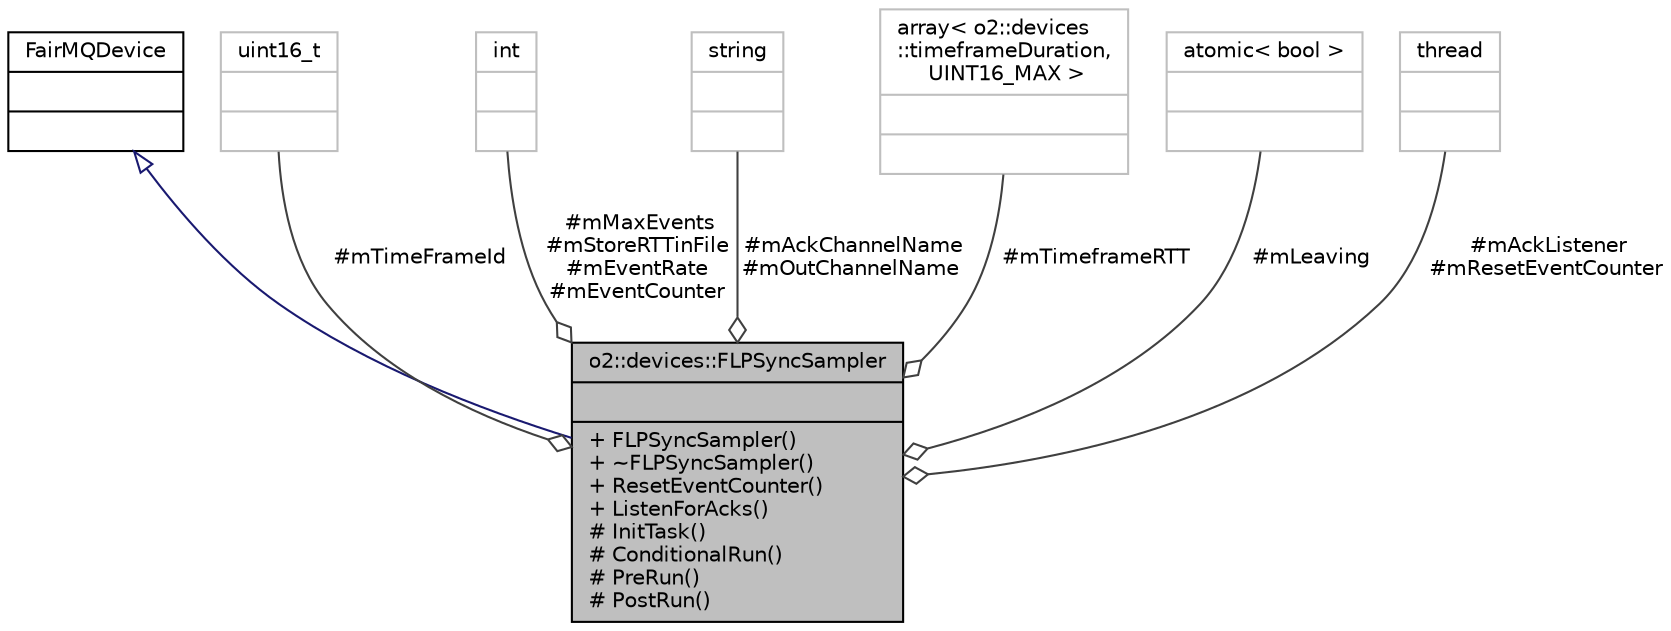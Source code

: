 digraph "o2::devices::FLPSyncSampler"
{
 // INTERACTIVE_SVG=YES
  bgcolor="transparent";
  edge [fontname="Helvetica",fontsize="10",labelfontname="Helvetica",labelfontsize="10"];
  node [fontname="Helvetica",fontsize="10",shape=record];
  Node1 [label="{o2::devices::FLPSyncSampler\n||+ FLPSyncSampler()\l+ ~FLPSyncSampler()\l+ ResetEventCounter()\l+ ListenForAcks()\l# InitTask()\l# ConditionalRun()\l# PreRun()\l# PostRun()\l}",height=0.2,width=0.4,color="black", fillcolor="grey75", style="filled", fontcolor="black"];
  Node2 -> Node1 [dir="back",color="midnightblue",fontsize="10",style="solid",arrowtail="onormal",fontname="Helvetica"];
  Node2 [label="{FairMQDevice\n||}",height=0.2,width=0.4,color="black",URL="$db/dfe/classFairMQDevice.html"];
  Node3 -> Node1 [color="grey25",fontsize="10",style="solid",label=" #mTimeFrameId" ,arrowhead="odiamond",fontname="Helvetica"];
  Node3 [label="{uint16_t\n||}",height=0.2,width=0.4,color="grey75"];
  Node4 -> Node1 [color="grey25",fontsize="10",style="solid",label=" #mMaxEvents\n#mStoreRTTinFile\n#mEventRate\n#mEventCounter" ,arrowhead="odiamond",fontname="Helvetica"];
  Node4 [label="{int\n||}",height=0.2,width=0.4,color="grey75"];
  Node5 -> Node1 [color="grey25",fontsize="10",style="solid",label=" #mAckChannelName\n#mOutChannelName" ,arrowhead="odiamond",fontname="Helvetica"];
  Node5 [label="{string\n||}",height=0.2,width=0.4,color="grey75"];
  Node6 -> Node1 [color="grey25",fontsize="10",style="solid",label=" #mTimeframeRTT" ,arrowhead="odiamond",fontname="Helvetica"];
  Node6 [label="{array\< o2::devices\l::timeframeDuration,\l UINT16_MAX \>\n||}",height=0.2,width=0.4,color="grey75"];
  Node7 -> Node1 [color="grey25",fontsize="10",style="solid",label=" #mLeaving" ,arrowhead="odiamond",fontname="Helvetica"];
  Node7 [label="{atomic\< bool \>\n||}",height=0.2,width=0.4,color="grey75"];
  Node8 -> Node1 [color="grey25",fontsize="10",style="solid",label=" #mAckListener\n#mResetEventCounter" ,arrowhead="odiamond",fontname="Helvetica"];
  Node8 [label="{thread\n||}",height=0.2,width=0.4,color="grey75"];
}
